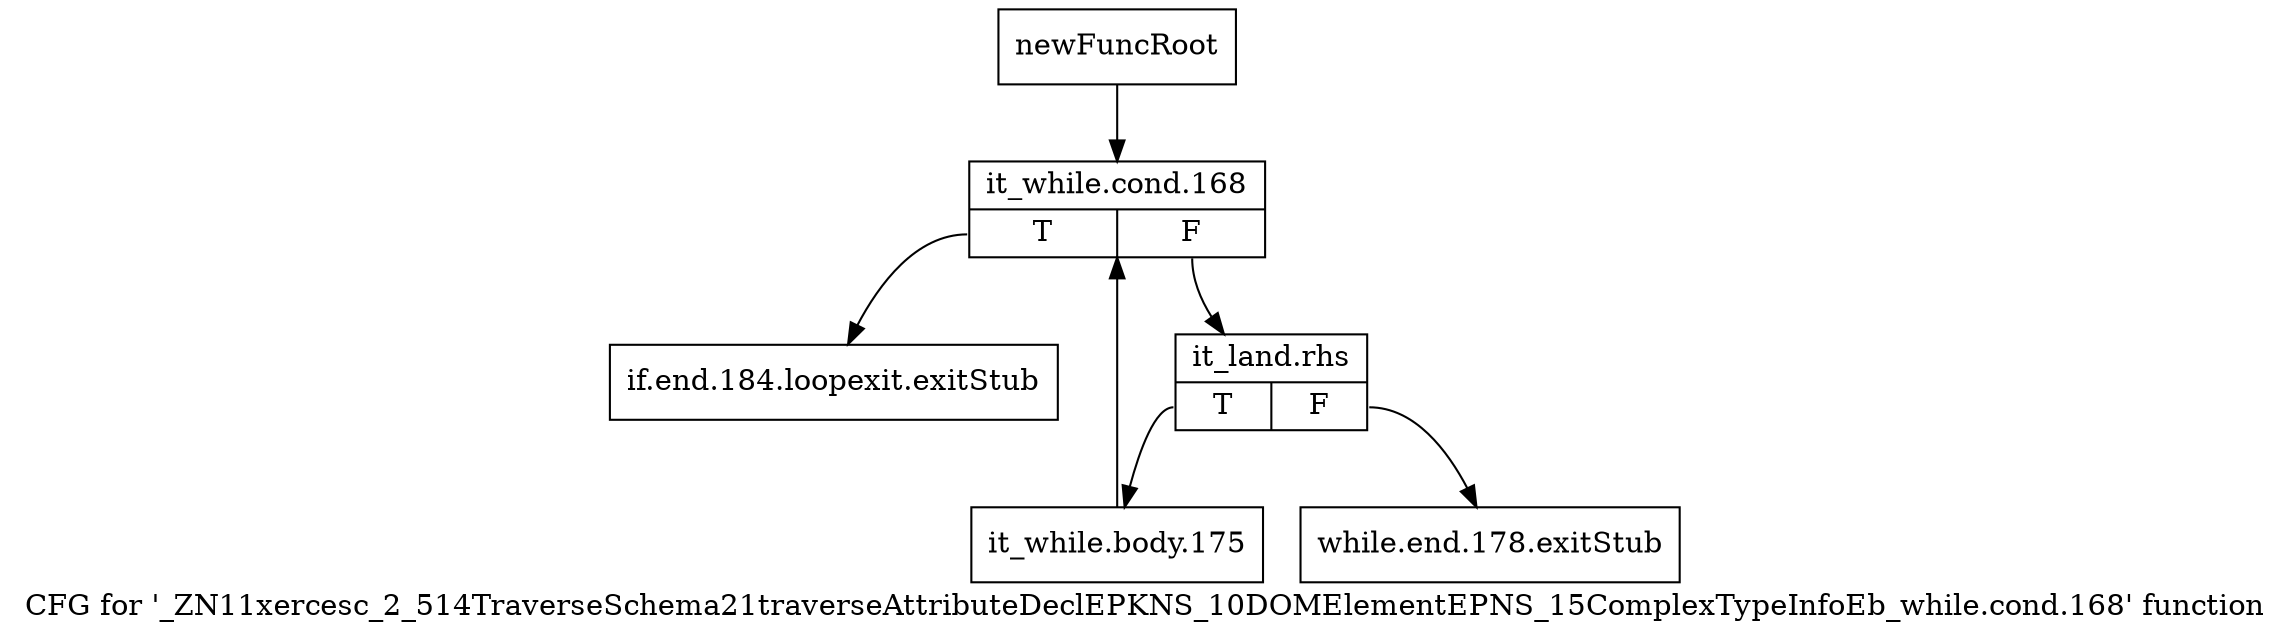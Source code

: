digraph "CFG for '_ZN11xercesc_2_514TraverseSchema21traverseAttributeDeclEPKNS_10DOMElementEPNS_15ComplexTypeInfoEb_while.cond.168' function" {
	label="CFG for '_ZN11xercesc_2_514TraverseSchema21traverseAttributeDeclEPKNS_10DOMElementEPNS_15ComplexTypeInfoEb_while.cond.168' function";

	Node0x9a440b0 [shape=record,label="{newFuncRoot}"];
	Node0x9a440b0 -> Node0x9a441a0;
	Node0x9a44100 [shape=record,label="{if.end.184.loopexit.exitStub}"];
	Node0x9a44150 [shape=record,label="{while.end.178.exitStub}"];
	Node0x9a441a0 [shape=record,label="{it_while.cond.168|{<s0>T|<s1>F}}"];
	Node0x9a441a0:s0 -> Node0x9a44100;
	Node0x9a441a0:s1 -> Node0x9a441f0;
	Node0x9a441f0 [shape=record,label="{it_land.rhs|{<s0>T|<s1>F}}"];
	Node0x9a441f0:s0 -> Node0x9a44240;
	Node0x9a441f0:s1 -> Node0x9a44150;
	Node0x9a44240 [shape=record,label="{it_while.body.175}"];
	Node0x9a44240 -> Node0x9a441a0;
}
